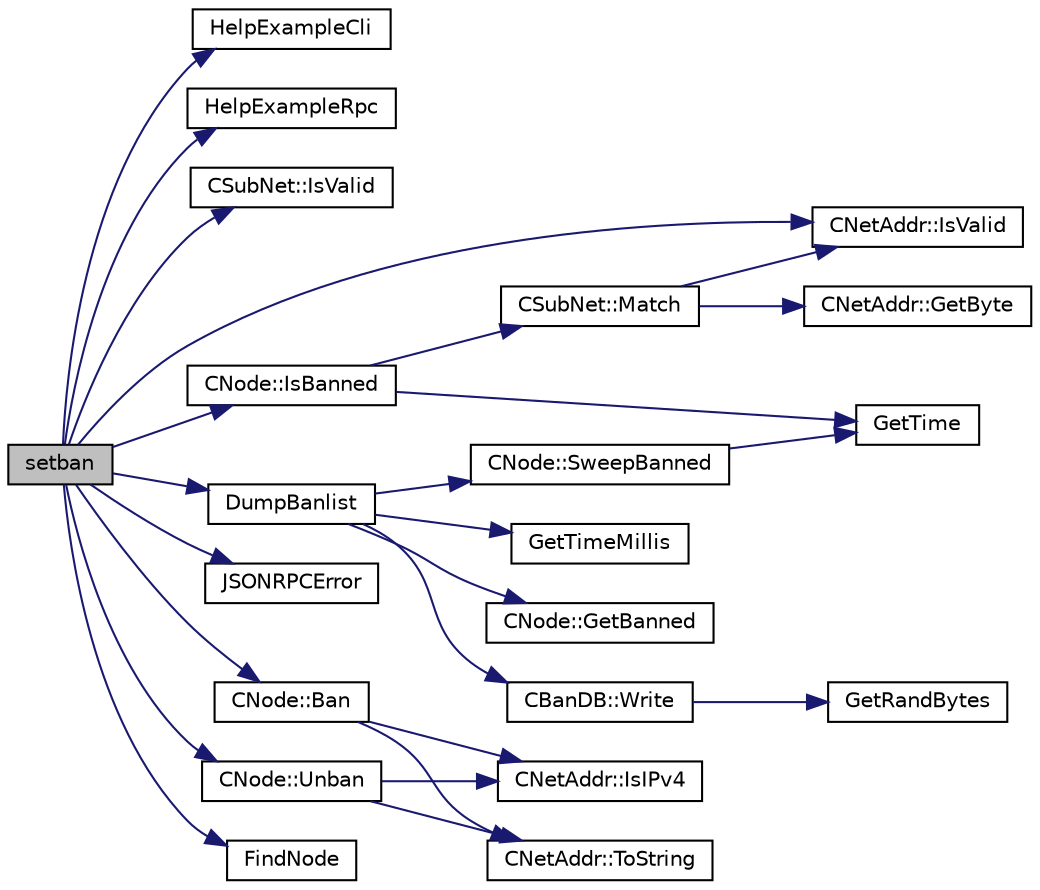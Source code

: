 digraph "setban"
{
  edge [fontname="Helvetica",fontsize="10",labelfontname="Helvetica",labelfontsize="10"];
  node [fontname="Helvetica",fontsize="10",shape=record];
  rankdir="LR";
  Node60 [label="setban",height=0.2,width=0.4,color="black", fillcolor="grey75", style="filled", fontcolor="black"];
  Node60 -> Node61 [color="midnightblue",fontsize="10",style="solid",fontname="Helvetica"];
  Node61 [label="HelpExampleCli",height=0.2,width=0.4,color="black", fillcolor="white", style="filled",URL="$rpcserver_8cpp.html#ac01ac6eab5467567ed0da106814e04ec"];
  Node60 -> Node62 [color="midnightblue",fontsize="10",style="solid",fontname="Helvetica"];
  Node62 [label="HelpExampleRpc",height=0.2,width=0.4,color="black", fillcolor="white", style="filled",URL="$rpcserver_8cpp.html#a06ea60e24e5a1053a14a11b1009bf9ef"];
  Node60 -> Node63 [color="midnightblue",fontsize="10",style="solid",fontname="Helvetica"];
  Node63 [label="CSubNet::IsValid",height=0.2,width=0.4,color="black", fillcolor="white", style="filled",URL="$class_c_sub_net.html#abe05f70043af710ac075a4dd77757394"];
  Node60 -> Node64 [color="midnightblue",fontsize="10",style="solid",fontname="Helvetica"];
  Node64 [label="CNetAddr::IsValid",height=0.2,width=0.4,color="black", fillcolor="white", style="filled",URL="$class_c_net_addr.html#a6fe20b8da9701ca5dc2af078e2e8ac25"];
  Node60 -> Node65 [color="midnightblue",fontsize="10",style="solid",fontname="Helvetica"];
  Node65 [label="JSONRPCError",height=0.2,width=0.4,color="black", fillcolor="white", style="filled",URL="$rpcprotocol_8cpp.html#a17b1bb111ab339efc951929834766039"];
  Node60 -> Node66 [color="midnightblue",fontsize="10",style="solid",fontname="Helvetica"];
  Node66 [label="CNode::IsBanned",height=0.2,width=0.4,color="black", fillcolor="white", style="filled",URL="$class_c_node.html#aefa8b81afa53b4c6635dc4c6c024211a"];
  Node66 -> Node67 [color="midnightblue",fontsize="10",style="solid",fontname="Helvetica"];
  Node67 [label="CSubNet::Match",height=0.2,width=0.4,color="black", fillcolor="white", style="filled",URL="$class_c_sub_net.html#af84fa02ebca222739c55e9d2cd7d38a3"];
  Node67 -> Node64 [color="midnightblue",fontsize="10",style="solid",fontname="Helvetica"];
  Node67 -> Node68 [color="midnightblue",fontsize="10",style="solid",fontname="Helvetica"];
  Node68 [label="CNetAddr::GetByte",height=0.2,width=0.4,color="black", fillcolor="white", style="filled",URL="$class_c_net_addr.html#acfd51ebf2030b01fa5ac133176512475"];
  Node66 -> Node69 [color="midnightblue",fontsize="10",style="solid",fontname="Helvetica"];
  Node69 [label="GetTime",height=0.2,width=0.4,color="black", fillcolor="white", style="filled",URL="$util_8cpp.html#a46fac5fba8ba905b5f9acb364f5d8c6f"];
  Node60 -> Node70 [color="midnightblue",fontsize="10",style="solid",fontname="Helvetica"];
  Node70 [label="CNode::Ban",height=0.2,width=0.4,color="black", fillcolor="white", style="filled",URL="$class_c_node.html#abcf61a98cdd7f8798f9bf3df88df4462"];
  Node70 -> Node71 [color="midnightblue",fontsize="10",style="solid",fontname="Helvetica"];
  Node71 [label="CNetAddr::ToString",height=0.2,width=0.4,color="black", fillcolor="white", style="filled",URL="$class_c_net_addr.html#a474ea3874554fe3b79f607fdef97c243"];
  Node70 -> Node72 [color="midnightblue",fontsize="10",style="solid",fontname="Helvetica"];
  Node72 [label="CNetAddr::IsIPv4",height=0.2,width=0.4,color="black", fillcolor="white", style="filled",URL="$class_c_net_addr.html#a7021b79e9a33c342b68db09dbb6c2293"];
  Node60 -> Node73 [color="midnightblue",fontsize="10",style="solid",fontname="Helvetica"];
  Node73 [label="FindNode",height=0.2,width=0.4,color="black", fillcolor="white", style="filled",URL="$net_8cpp.html#a66a7371d8e724cac0b4495169cdf2859"];
  Node60 -> Node74 [color="midnightblue",fontsize="10",style="solid",fontname="Helvetica"];
  Node74 [label="CNode::Unban",height=0.2,width=0.4,color="black", fillcolor="white", style="filled",URL="$class_c_node.html#ad182be70ca3fb1acfd50a0a7f04f2960"];
  Node74 -> Node71 [color="midnightblue",fontsize="10",style="solid",fontname="Helvetica"];
  Node74 -> Node72 [color="midnightblue",fontsize="10",style="solid",fontname="Helvetica"];
  Node60 -> Node75 [color="midnightblue",fontsize="10",style="solid",fontname="Helvetica"];
  Node75 [label="DumpBanlist",height=0.2,width=0.4,color="black", fillcolor="white", style="filled",URL="$net_8cpp.html#af593c31ddb8a6d2f3c6faf63c28b5aa9"];
  Node75 -> Node76 [color="midnightblue",fontsize="10",style="solid",fontname="Helvetica"];
  Node76 [label="GetTimeMillis",height=0.2,width=0.4,color="black", fillcolor="white", style="filled",URL="$util_8h.html#a139d0fe6387b9e230a9b8bb12d9b43b9"];
  Node75 -> Node77 [color="midnightblue",fontsize="10",style="solid",fontname="Helvetica"];
  Node77 [label="CNode::SweepBanned",height=0.2,width=0.4,color="black", fillcolor="white", style="filled",URL="$class_c_node.html#ad8b42ef7c930421014b59e845ec5295b",tooltip="clean unused entires (if bantime has expired) "];
  Node77 -> Node69 [color="midnightblue",fontsize="10",style="solid",fontname="Helvetica"];
  Node75 -> Node78 [color="midnightblue",fontsize="10",style="solid",fontname="Helvetica"];
  Node78 [label="CNode::GetBanned",height=0.2,width=0.4,color="black", fillcolor="white", style="filled",URL="$class_c_node.html#ac7dc25e8d4c24df89befe4dcc2060372"];
  Node75 -> Node79 [color="midnightblue",fontsize="10",style="solid",fontname="Helvetica"];
  Node79 [label="CBanDB::Write",height=0.2,width=0.4,color="black", fillcolor="white", style="filled",URL="$class_c_ban_d_b.html#a0550a06c6b5987869f557467fe7f9896"];
  Node79 -> Node80 [color="midnightblue",fontsize="10",style="solid",fontname="Helvetica"];
  Node80 [label="GetRandBytes",height=0.2,width=0.4,color="black", fillcolor="white", style="filled",URL="$util_8cpp.html#acf52c2aa8213c7b15e26594a2264ed8a"];
}
